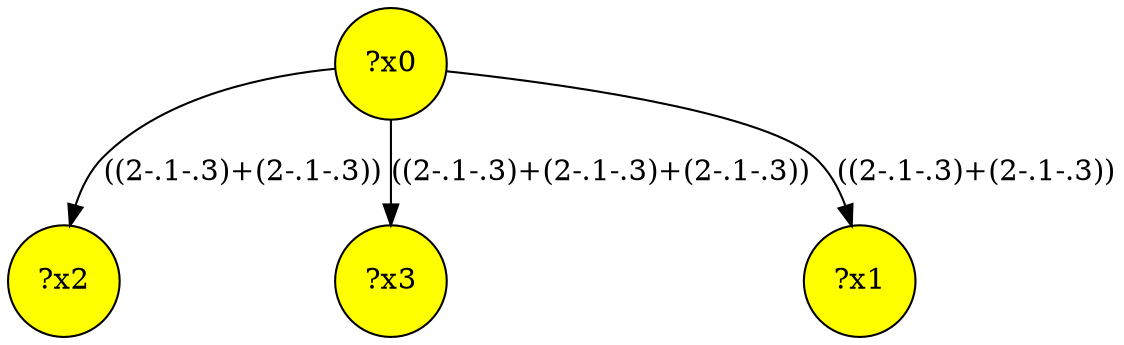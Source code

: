 digraph g {
	x2 [fillcolor="yellow", style="filled," shape=circle, label="?x2"];
	x3 [fillcolor="yellow", style="filled," shape=circle, label="?x3"];
	x1 [fillcolor="yellow", style="filled," shape=circle, label="?x1"];
	x0 [fillcolor="yellow", style="filled," shape=circle, label="?x0"];
	x0 -> x1 [label="((2-.1-.3)+(2-.1-.3))"];
	x0 -> x2 [label="((2-.1-.3)+(2-.1-.3))"];
	x0 -> x3 [label="((2-.1-.3)+(2-.1-.3)+(2-.1-.3))"];
}
